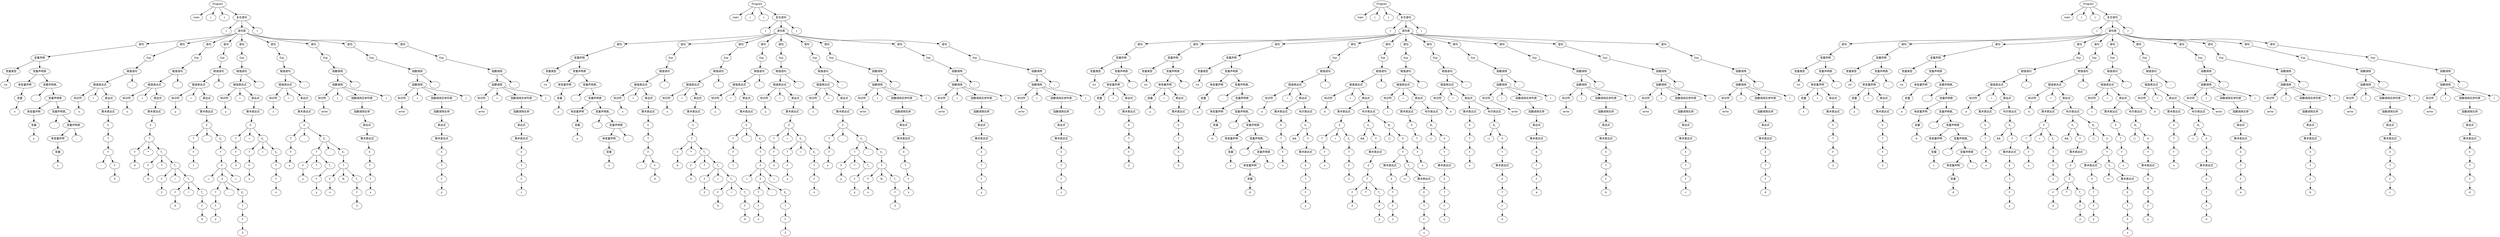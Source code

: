 // D:/study/pythonProject/编译原理/编译器测试用例/test0.2.txt
digraph {
	node [fontname="Microsoft YaHei"]
	1 [label=Program]
	2 [label=main]
	3 [label="("]
	4 [label=")"]
	5 [label="复合语句"]
	6 [label="{"]
	7 [label="语句表"]
	8 [label="语句"]
	9 [label="变量声明"]
	10 [label="变量类型"]
	11 [label=int]
	12 [label="变量声明表"]
	13 [label="单变量声明"]
	14 [label="变量"]
	15 [label=x]
	16 [label="变量声明表_"]
	17 [label=","]
	18 [label="变量声明表"]
	19 [label="单变量声明"]
	20 [label="变量"]
	21 [label=y]
	22 [label="变量声明表_"]
	23 [label=","]
	24 [label="变量声明表"]
	25 [label="单变量声明"]
	26 [label="变量"]
	27 [label=z]
	28 [label=";"]
	29 [label="语句"]
	30 [label=Exp]
	31 [label="赋值语句"]
	32 [label="赋值表达式"]
	33 [label="标识符"]
	34 [label=x]
	35 [label="="]
	36 [label="表达式"]
	37 [label="算术表达式"]
	38 [label=E]
	39 [label=T]
	40 [label=F]
	41 [label="-"]
	42 [label=F]
	43 [label=9]
	44 [label=";"]
	45 [label="语句"]
	46 [label=Exp]
	47 [label="赋值语句"]
	48 [label="赋值表达式"]
	49 [label="标识符"]
	50 [label=x]
	51 [label="="]
	52 [label="表达式"]
	53 [label="算术表达式"]
	54 [label=E]
	55 [label=T]
	56 [label=F]
	57 [label=9]
	58 [label="*"]
	59 [label=T_]
	60 [label=F]
	61 [label=9]
	62 [label="*"]
	63 [label=T_]
	64 [label=F]
	65 [label=2]
	66 [label="/"]
	67 [label=T_]
	68 [label=F]
	69 [label=9]
	70 [label="/"]
	71 [label=T_]
	72 [label=F]
	73 [label=9]
	74 [label=";"]
	75 [label="语句"]
	76 [label=Exp]
	77 [label="赋值语句"]
	78 [label="赋值表达式"]
	79 [label="标识符"]
	80 [label=y]
	81 [label="="]
	82 [label="表达式"]
	83 [label="算术表达式"]
	84 [label=E]
	85 [label=T]
	86 [label=F]
	87 [label=1]
	88 [label="-"]
	89 [label=E_]
	90 [label=T]
	91 [label=F]
	92 [label="("]
	93 [label=E]
	94 [label=T]
	95 [label=F]
	96 [label=2]
	97 [label="-"]
	98 [label=E_]
	99 [label=T]
	100 [label=F]
	101 [label=3]
	102 [label=")"]
	103 [label=";"]
	104 [label="语句"]
	105 [label=Exp]
	106 [label="赋值语句"]
	107 [label="赋值表达式"]
	108 [label="标识符"]
	109 [label=y]
	110 [label="="]
	111 [label="表达式"]
	112 [label="算术表达式"]
	113 [label=E]
	114 [label=T]
	115 [label=F]
	116 [label=3]
	117 [label="+"]
	118 [label=E_]
	119 [label=T]
	120 [label=F]
	121 [label=x]
	122 [label="+"]
	123 [label=E_]
	124 [label=T]
	125 [label=F]
	126 [label=x]
	127 [label=";"]
	128 [label="语句"]
	129 [label=Exp]
	130 [label="赋值语句"]
	131 [label="赋值表达式"]
	132 [label="标识符"]
	133 [label=z]
	134 [label="="]
	135 [label="表达式"]
	136 [label="算术表达式"]
	137 [label=E]
	138 [label=T]
	139 [label=F]
	140 [label=x]
	141 [label="-"]
	142 [label=E_]
	143 [label=T]
	144 [label=F]
	145 [label=y]
	146 [label="*"]
	147 [label=T_]
	148 [label=F]
	149 [label=y]
	150 [label="-"]
	151 [label=E_]
	152 [label=T]
	153 [label=F]
	154 [label=x]
	155 [label="%"]
	156 [label=T_]
	157 [label=F]
	158 [label=3]
	159 [label=";"]
	160 [label="语句"]
	161 [label=Exp]
	162 [label="函数调用"]
	163 [label="函数调用"]
	164 [label="标识符"]
	165 [label=write]
	166 [label="("]
	167 [label="函数调用实参列表"]
	168 [label="函数调用实参"]
	169 [label="表达式"]
	170 [label="算术表达式"]
	171 [label=E]
	172 [label=T]
	173 [label=F]
	174 [label=x]
	175 [label=")"]
	176 [label=";"]
	177 [label="语句"]
	178 [label=Exp]
	179 [label="函数调用"]
	180 [label="函数调用"]
	181 [label="标识符"]
	182 [label=write]
	183 [label="("]
	184 [label="函数调用实参列表"]
	185 [label="函数调用实参"]
	186 [label="表达式"]
	187 [label="算术表达式"]
	188 [label=E]
	189 [label=T]
	190 [label=F]
	191 [label=y]
	192 [label=")"]
	193 [label=";"]
	194 [label="语句"]
	195 [label=Exp]
	196 [label="函数调用"]
	197 [label="函数调用"]
	198 [label="标识符"]
	199 [label=write]
	200 [label="("]
	201 [label="函数调用实参列表"]
	202 [label="函数调用实参"]
	203 [label="表达式"]
	204 [label="算术表达式"]
	205 [label=E]
	206 [label=T]
	207 [label=F]
	208 [label=z]
	209 [label=")"]
	210 [label=";"]
	211 [label="}"]
	212 [label=Program]
	213 [label=main]
	214 [label="("]
	215 [label=")"]
	216 [label="复合语句"]
	217 [label="{"]
	218 [label="语句表"]
	219 [label="语句"]
	220 [label="变量声明"]
	221 [label="变量类型"]
	222 [label=int]
	223 [label="变量声明表"]
	224 [label="单变量声明"]
	225 [label="变量"]
	226 [label=x]
	227 [label="变量声明表_"]
	228 [label=","]
	229 [label="变量声明表"]
	230 [label="单变量声明"]
	231 [label="变量"]
	232 [label=y]
	233 [label="变量声明表_"]
	234 [label=","]
	235 [label="变量声明表"]
	236 [label="单变量声明"]
	237 [label="变量"]
	238 [label=z]
	239 [label=";"]
	240 [label="语句"]
	241 [label=Exp]
	242 [label="赋值语句"]
	243 [label="赋值表达式"]
	244 [label="标识符"]
	245 [label=x]
	246 [label="="]
	247 [label="表达式"]
	248 [label="算术表达式"]
	249 [label=E]
	250 [label=T]
	251 [label=F]
	252 [label="-"]
	253 [label=F]
	254 [label=9]
	255 [label=";"]
	256 [label="语句"]
	257 [label=Exp]
	258 [label="赋值语句"]
	259 [label="赋值表达式"]
	260 [label="标识符"]
	261 [label=x]
	262 [label="="]
	263 [label="表达式"]
	264 [label="算术表达式"]
	265 [label=E]
	266 [label=T]
	267 [label=F]
	268 [label=9]
	269 [label="*"]
	270 [label=T_]
	271 [label=F]
	272 [label=9]
	273 [label="*"]
	274 [label=T_]
	275 [label=F]
	276 [label=2]
	277 [label="/"]
	278 [label=T_]
	279 [label=F]
	280 [label=9]
	281 [label="/"]
	282 [label=T_]
	283 [label=F]
	284 [label=9]
	285 [label=";"]
	286 [label="语句"]
	287 [label=Exp]
	288 [label="赋值语句"]
	289 [label="赋值表达式"]
	290 [label="标识符"]
	291 [label=y]
	292 [label="="]
	293 [label="表达式"]
	294 [label="算术表达式"]
	295 [label=E]
	296 [label=T]
	297 [label=F]
	298 [label=1]
	299 [label="-"]
	300 [label=E_]
	301 [label=T]
	302 [label=F]
	303 [label="("]
	304 [label=E]
	305 [label=T]
	306 [label=F]
	307 [label=2]
	308 [label="-"]
	309 [label=E_]
	310 [label=T]
	311 [label=F]
	312 [label=3]
	313 [label=")"]
	314 [label=";"]
	315 [label="语句"]
	316 [label=Exp]
	317 [label="赋值语句"]
	318 [label="赋值表达式"]
	319 [label="标识符"]
	320 [label=y]
	321 [label="="]
	322 [label="表达式"]
	323 [label="算术表达式"]
	324 [label=E]
	325 [label=T]
	326 [label=F]
	327 [label=3]
	328 [label="+"]
	329 [label=E_]
	330 [label=T]
	331 [label=F]
	332 [label=x]
	333 [label="+"]
	334 [label=E_]
	335 [label=T]
	336 [label=F]
	337 [label=x]
	338 [label=";"]
	339 [label="语句"]
	340 [label=Exp]
	341 [label="赋值语句"]
	342 [label="赋值表达式"]
	343 [label="标识符"]
	344 [label=z]
	345 [label="="]
	346 [label="表达式"]
	347 [label="算术表达式"]
	348 [label=E]
	349 [label=T]
	350 [label=F]
	351 [label=x]
	352 [label="-"]
	353 [label=E_]
	354 [label=T]
	355 [label=F]
	356 [label=y]
	357 [label="*"]
	358 [label=T_]
	359 [label=F]
	360 [label=y]
	361 [label="-"]
	362 [label=E_]
	363 [label=T]
	364 [label=F]
	365 [label=x]
	366 [label="%"]
	367 [label=T_]
	368 [label=F]
	369 [label=3]
	370 [label=";"]
	371 [label="语句"]
	372 [label=Exp]
	373 [label="函数调用"]
	374 [label="函数调用"]
	375 [label="标识符"]
	376 [label=write]
	377 [label="("]
	378 [label="函数调用实参列表"]
	379 [label="函数调用实参"]
	380 [label="表达式"]
	381 [label="算术表达式"]
	382 [label=E]
	383 [label=T]
	384 [label=F]
	385 [label=x]
	386 [label=")"]
	387 [label=";"]
	388 [label="语句"]
	389 [label=Exp]
	390 [label="函数调用"]
	391 [label="函数调用"]
	392 [label="标识符"]
	393 [label=write]
	394 [label="("]
	395 [label="函数调用实参列表"]
	396 [label="函数调用实参"]
	397 [label="表达式"]
	398 [label="算术表达式"]
	399 [label=E]
	400 [label=T]
	401 [label=F]
	402 [label=y]
	403 [label=")"]
	404 [label=";"]
	405 [label="语句"]
	406 [label=Exp]
	407 [label="函数调用"]
	408 [label="函数调用"]
	409 [label="标识符"]
	410 [label=write]
	411 [label="("]
	412 [label="函数调用实参列表"]
	413 [label="函数调用实参"]
	414 [label="表达式"]
	415 [label="算术表达式"]
	416 [label=E]
	417 [label=T]
	418 [label=F]
	419 [label=z]
	420 [label=")"]
	421 [label=";"]
	422 [label="}"]
	423 [label=Program]
	424 [label=main]
	425 [label="("]
	426 [label=")"]
	427 [label="复合语句"]
	428 [label="{"]
	429 [label="语句表"]
	430 [label="语句"]
	431 [label="变量声明"]
	432 [label="变量类型"]
	433 [label=int]
	434 [label="变量声明表"]
	435 [label="单变量声明"]
	436 [label="变量"]
	437 [label=x]
	438 [label="="]
	439 [label="表达式"]
	440 [label="算术表达式"]
	441 [label=E]
	442 [label=T]
	443 [label=F]
	444 [label=2]
	445 [label=";"]
	446 [label="语句"]
	447 [label="变量声明"]
	448 [label="变量类型"]
	449 [label=int]
	450 [label="变量声明表"]
	451 [label="单变量声明"]
	452 [label="变量"]
	453 [label=y]
	454 [label="="]
	455 [label="表达式"]
	456 [label="算术表达式"]
	457 [label=E]
	458 [label=T]
	459 [label=F]
	460 [label=3]
	461 [label=";"]
	462 [label="语句"]
	463 [label="变量声明"]
	464 [label="变量类型"]
	465 [label=int]
	466 [label="变量声明表"]
	467 [label="单变量声明"]
	468 [label="变量"]
	469 [label=a]
	470 [label="变量声明表_"]
	471 [label=","]
	472 [label="变量声明表"]
	473 [label="单变量声明"]
	474 [label="变量"]
	475 [label=b]
	476 [label="变量声明表_"]
	477 [label=","]
	478 [label="变量声明表"]
	479 [label="单变量声明"]
	480 [label="变量"]
	481 [label=c]
	482 [label="变量声明表_"]
	483 [label=","]
	484 [label="变量声明表"]
	485 [label="单变量声明"]
	486 [label="变量"]
	487 [label=d]
	488 [label=";"]
	489 [label="语句"]
	490 [label=Exp]
	491 [label="赋值语句"]
	492 [label="赋值表达式"]
	493 [label="标识符"]
	494 [label=a]
	495 [label="="]
	496 [label="表达式"]
	497 [label="算术表达式"]
	498 [label=E]
	499 [label=T]
	500 [label=F]
	501 [label=x]
	502 [label="布尔表达式"]
	503 [label=X_]
	504 [label="&&"]
	505 [label=Y]
	506 [label="算术表达式"]
	507 [label=E]
	508 [label=T]
	509 [label=F]
	510 [label=y]
	511 [label=";"]
	512 [label="语句"]
	513 [label=Exp]
	514 [label="赋值语句"]
	515 [label="赋值表达式"]
	516 [label="标识符"]
	517 [label=b]
	518 [label="="]
	519 [label="表达式"]
	520 [label="算术表达式"]
	521 [label=E]
	522 [label=T]
	523 [label=F]
	524 [label=x]
	525 [label="+"]
	526 [label=E_]
	527 [label=T]
	528 [label=F]
	529 [label=2]
	530 [label="布尔表达式"]
	531 [label=X_]
	532 [label="&&"]
	533 [label=Y]
	534 [label="算术表达式"]
	535 [label=E]
	536 [label=T]
	537 [label=F]
	538 [label=0]
	539 [label="*"]
	540 [label=T_]
	541 [label=F]
	542 [label=2]
	543 [label=B_]
	544 [label="||"]
	545 [label=X]
	546 [label=Y]
	547 [label="算术表达式"]
	548 [label=E]
	549 [label=T]
	550 [label=F]
	551 [label=2]
	552 [label=Y_]
	553 [label="=="]
	554 [label="算术表达式"]
	555 [label=E]
	556 [label=T]
	557 [label=F]
	558 [label=s]
	559 [label=";"]
	560 [label="语句"]
	561 [label=Exp]
	562 [label="赋值语句"]
	563 [label="赋值表达式"]
	564 [label="标识符"]
	565 [label=c]
	566 [label="="]
	567 [label="表达式"]
	568 [label="算术表达式"]
	569 [label=E]
	570 [label=T]
	571 [label=F]
	572 [label=x]
	573 [label="布尔表达式"]
	574 [label=B_]
	575 [label="||"]
	576 [label=X]
	577 [label=Y]
	578 [label="算术表达式"]
	579 [label=E]
	580 [label=T]
	581 [label=F]
	582 [label=y]
	583 [label=";"]
	584 [label="语句"]
	585 [label=Exp]
	586 [label="赋值语句"]
	587 [label="赋值表达式"]
	588 [label="标识符"]
	589 [label=d]
	590 [label="="]
	591 [label="表达式"]
	592 [label="算术表达式"]
	593 [label=E]
	594 [label=T]
	595 [label=F]
	596 [label=x]
	597 [label="布尔表达式"]
	598 [label=B_]
	599 [label="||"]
	600 [label=X]
	601 [label=Y]
	602 [label="算术表达式"]
	603 [label=E]
	604 [label=T]
	605 [label=F]
	606 [label=0]
	607 [label=";"]
	608 [label="语句"]
	609 [label=Exp]
	610 [label="函数调用"]
	611 [label="函数调用"]
	612 [label="标识符"]
	613 [label=write]
	614 [label="("]
	615 [label="函数调用实参列表"]
	616 [label="函数调用实参"]
	617 [label="表达式"]
	618 [label="算术表达式"]
	619 [label=E]
	620 [label=T]
	621 [label=F]
	622 [label=a]
	623 [label=")"]
	624 [label=";"]
	625 [label="语句"]
	626 [label=Exp]
	627 [label="函数调用"]
	628 [label="函数调用"]
	629 [label="标识符"]
	630 [label=write]
	631 [label="("]
	632 [label="函数调用实参列表"]
	633 [label="函数调用实参"]
	634 [label="表达式"]
	635 [label="算术表达式"]
	636 [label=E]
	637 [label=T]
	638 [label=F]
	639 [label=b]
	640 [label=")"]
	641 [label=";"]
	642 [label="语句"]
	643 [label=Exp]
	644 [label="函数调用"]
	645 [label="函数调用"]
	646 [label="标识符"]
	647 [label=write]
	648 [label="("]
	649 [label="函数调用实参列表"]
	650 [label="函数调用实参"]
	651 [label="表达式"]
	652 [label="算术表达式"]
	653 [label=E]
	654 [label=T]
	655 [label=F]
	656 [label=c]
	657 [label=")"]
	658 [label=";"]
	659 [label="语句"]
	660 [label=Exp]
	661 [label="函数调用"]
	662 [label="函数调用"]
	663 [label="标识符"]
	664 [label=write]
	665 [label="("]
	666 [label="函数调用实参列表"]
	667 [label="函数调用实参"]
	668 [label="表达式"]
	669 [label="算术表达式"]
	670 [label=E]
	671 [label=T]
	672 [label=F]
	673 [label=d]
	674 [label=")"]
	675 [label=";"]
	676 [label="}"]
	677 [label=Program]
	678 [label=main]
	679 [label="("]
	680 [label=")"]
	681 [label="复合语句"]
	682 [label="{"]
	683 [label="语句表"]
	684 [label="语句"]
	685 [label="变量声明"]
	686 [label="变量类型"]
	687 [label=int]
	688 [label="变量声明表"]
	689 [label="单变量声明"]
	690 [label="变量"]
	691 [label=x]
	692 [label="="]
	693 [label="表达式"]
	694 [label="算术表达式"]
	695 [label=E]
	696 [label=T]
	697 [label=F]
	698 [label=2]
	699 [label=";"]
	700 [label="语句"]
	701 [label="变量声明"]
	702 [label="变量类型"]
	703 [label=int]
	704 [label="变量声明表"]
	705 [label="单变量声明"]
	706 [label="变量"]
	707 [label=y]
	708 [label="="]
	709 [label="表达式"]
	710 [label="算术表达式"]
	711 [label=E]
	712 [label=T]
	713 [label=F]
	714 [label=3]
	715 [label=";"]
	716 [label="语句"]
	717 [label="变量声明"]
	718 [label="变量类型"]
	719 [label=int]
	720 [label="变量声明表"]
	721 [label="单变量声明"]
	722 [label="变量"]
	723 [label=a]
	724 [label="变量声明表_"]
	725 [label=","]
	726 [label="变量声明表"]
	727 [label="单变量声明"]
	728 [label="变量"]
	729 [label=b]
	730 [label="变量声明表_"]
	731 [label=","]
	732 [label="变量声明表"]
	733 [label="单变量声明"]
	734 [label="变量"]
	735 [label=c]
	736 [label="变量声明表_"]
	737 [label=","]
	738 [label="变量声明表"]
	739 [label="单变量声明"]
	740 [label="变量"]
	741 [label=d]
	742 [label=";"]
	743 [label="语句"]
	744 [label=Exp]
	745 [label="赋值语句"]
	746 [label="赋值表达式"]
	747 [label="标识符"]
	748 [label=a]
	749 [label="="]
	750 [label="表达式"]
	751 [label="算术表达式"]
	752 [label=E]
	753 [label=T]
	754 [label=F]
	755 [label=x]
	756 [label="布尔表达式"]
	757 [label=X_]
	758 [label="&&"]
	759 [label=Y]
	760 [label="算术表达式"]
	761 [label=E]
	762 [label=T]
	763 [label=F]
	764 [label=y]
	765 [label=";"]
	766 [label="语句"]
	767 [label=Exp]
	768 [label="赋值语句"]
	769 [label="赋值表达式"]
	770 [label="标识符"]
	771 [label=b]
	772 [label="="]
	773 [label="表达式"]
	774 [label="算术表达式"]
	775 [label=E]
	776 [label=T]
	777 [label=F]
	778 [label=x]
	779 [label="+"]
	780 [label=E_]
	781 [label=T]
	782 [label=F]
	783 [label=2]
	784 [label="布尔表达式"]
	785 [label=X_]
	786 [label="&&"]
	787 [label=Y]
	788 [label="算术表达式"]
	789 [label=E]
	790 [label=T]
	791 [label=F]
	792 [label=0]
	793 [label="*"]
	794 [label=T_]
	795 [label=F]
	796 [label=2]
	797 [label=B_]
	798 [label="||"]
	799 [label=X]
	800 [label=Y]
	801 [label="算术表达式"]
	802 [label=E]
	803 [label=T]
	804 [label=F]
	805 [label=2]
	806 [label=Y_]
	807 [label="=="]
	808 [label="算术表达式"]
	809 [label=E]
	810 [label=T]
	811 [label=F]
	812 [label=s]
	813 [label=";"]
	814 [label="语句"]
	815 [label=Exp]
	816 [label="赋值语句"]
	817 [label="赋值表达式"]
	818 [label="标识符"]
	819 [label=c]
	820 [label="="]
	821 [label="表达式"]
	822 [label="算术表达式"]
	823 [label=E]
	824 [label=T]
	825 [label=F]
	826 [label=x]
	827 [label="布尔表达式"]
	828 [label=B_]
	829 [label="||"]
	830 [label=X]
	831 [label=Y]
	832 [label="算术表达式"]
	833 [label=E]
	834 [label=T]
	835 [label=F]
	836 [label=y]
	837 [label=";"]
	838 [label="语句"]
	839 [label=Exp]
	840 [label="赋值语句"]
	841 [label="赋值表达式"]
	842 [label="标识符"]
	843 [label=d]
	844 [label="="]
	845 [label="表达式"]
	846 [label="算术表达式"]
	847 [label=E]
	848 [label=T]
	849 [label=F]
	850 [label=x]
	851 [label="布尔表达式"]
	852 [label=B_]
	853 [label="||"]
	854 [label=X]
	855 [label=Y]
	856 [label="算术表达式"]
	857 [label=E]
	858 [label=T]
	859 [label=F]
	860 [label=0]
	861 [label=";"]
	862 [label="语句"]
	863 [label=Exp]
	864 [label="函数调用"]
	865 [label="函数调用"]
	866 [label="标识符"]
	867 [label=write]
	868 [label="("]
	869 [label="函数调用实参列表"]
	870 [label="函数调用实参"]
	871 [label="表达式"]
	872 [label="算术表达式"]
	873 [label=E]
	874 [label=T]
	875 [label=F]
	876 [label=a]
	877 [label=")"]
	878 [label=";"]
	879 [label="语句"]
	880 [label=Exp]
	881 [label="函数调用"]
	882 [label="函数调用"]
	883 [label="标识符"]
	884 [label=write]
	885 [label="("]
	886 [label="函数调用实参列表"]
	887 [label="函数调用实参"]
	888 [label="表达式"]
	889 [label="算术表达式"]
	890 [label=E]
	891 [label=T]
	892 [label=F]
	893 [label=b]
	894 [label=")"]
	895 [label=";"]
	896 [label="语句"]
	897 [label=Exp]
	898 [label="函数调用"]
	899 [label="函数调用"]
	900 [label="标识符"]
	901 [label=write]
	902 [label="("]
	903 [label="函数调用实参列表"]
	904 [label="函数调用实参"]
	905 [label="表达式"]
	906 [label="算术表达式"]
	907 [label=E]
	908 [label=T]
	909 [label=F]
	910 [label=c]
	911 [label=")"]
	912 [label=";"]
	913 [label="语句"]
	914 [label=Exp]
	915 [label="函数调用"]
	916 [label="函数调用"]
	917 [label="标识符"]
	918 [label=write]
	919 [label="("]
	920 [label="函数调用实参列表"]
	921 [label="函数调用实参"]
	922 [label="表达式"]
	923 [label="算术表达式"]
	924 [label=E]
	925 [label=T]
	926 [label=F]
	927 [label=d]
	928 [label=")"]
	929 [label=";"]
	930 [label="}"]
	1 -> 2
	1 -> 3
	1 -> 4
	1 -> 5
	5 -> 6
	5 -> 7
	7 -> 8
	8 -> 9
	9 -> 10
	10 -> 11
	9 -> 12
	12 -> 13
	13 -> 14
	14 -> 15
	12 -> 16
	16 -> 17
	16 -> 18
	18 -> 19
	19 -> 20
	20 -> 21
	18 -> 22
	22 -> 23
	22 -> 24
	24 -> 25
	25 -> 26
	26 -> 27
	24 -> 28
	7 -> 29
	29 -> 30
	30 -> 31
	31 -> 32
	32 -> 33
	33 -> 34
	32 -> 35
	32 -> 36
	36 -> 37
	37 -> 38
	38 -> 39
	39 -> 40
	40 -> 41
	40 -> 42
	42 -> 43
	31 -> 44
	7 -> 45
	45 -> 46
	46 -> 47
	47 -> 48
	48 -> 49
	49 -> 50
	48 -> 51
	48 -> 52
	52 -> 53
	53 -> 54
	54 -> 55
	55 -> 56
	56 -> 57
	55 -> 58
	55 -> 59
	59 -> 60
	60 -> 61
	59 -> 62
	59 -> 63
	63 -> 64
	64 -> 65
	63 -> 66
	63 -> 67
	67 -> 68
	68 -> 69
	67 -> 70
	67 -> 71
	71 -> 72
	72 -> 73
	47 -> 74
	7 -> 75
	75 -> 76
	76 -> 77
	77 -> 78
	78 -> 79
	79 -> 80
	78 -> 81
	78 -> 82
	82 -> 83
	83 -> 84
	84 -> 85
	85 -> 86
	86 -> 87
	84 -> 88
	84 -> 89
	89 -> 90
	90 -> 91
	91 -> 92
	91 -> 93
	93 -> 94
	94 -> 95
	95 -> 96
	93 -> 97
	93 -> 98
	98 -> 99
	99 -> 100
	100 -> 101
	91 -> 102
	77 -> 103
	7 -> 104
	104 -> 105
	105 -> 106
	106 -> 107
	107 -> 108
	108 -> 109
	107 -> 110
	107 -> 111
	111 -> 112
	112 -> 113
	113 -> 114
	114 -> 115
	115 -> 116
	113 -> 117
	113 -> 118
	118 -> 119
	119 -> 120
	120 -> 121
	118 -> 122
	118 -> 123
	123 -> 124
	124 -> 125
	125 -> 126
	106 -> 127
	7 -> 128
	128 -> 129
	129 -> 130
	130 -> 131
	131 -> 132
	132 -> 133
	131 -> 134
	131 -> 135
	135 -> 136
	136 -> 137
	137 -> 138
	138 -> 139
	139 -> 140
	137 -> 141
	137 -> 142
	142 -> 143
	143 -> 144
	144 -> 145
	143 -> 146
	143 -> 147
	147 -> 148
	148 -> 149
	142 -> 150
	142 -> 151
	151 -> 152
	152 -> 153
	153 -> 154
	152 -> 155
	152 -> 156
	156 -> 157
	157 -> 158
	130 -> 159
	7 -> 160
	160 -> 161
	161 -> 162
	162 -> 163
	163 -> 164
	164 -> 165
	163 -> 166
	163 -> 167
	167 -> 168
	168 -> 169
	169 -> 170
	170 -> 171
	171 -> 172
	172 -> 173
	173 -> 174
	163 -> 175
	162 -> 176
	7 -> 177
	177 -> 178
	178 -> 179
	179 -> 180
	180 -> 181
	181 -> 182
	180 -> 183
	180 -> 184
	184 -> 185
	185 -> 186
	186 -> 187
	187 -> 188
	188 -> 189
	189 -> 190
	190 -> 191
	180 -> 192
	179 -> 193
	7 -> 194
	194 -> 195
	195 -> 196
	196 -> 197
	197 -> 198
	198 -> 199
	197 -> 200
	197 -> 201
	201 -> 202
	202 -> 203
	203 -> 204
	204 -> 205
	205 -> 206
	206 -> 207
	207 -> 208
	197 -> 209
	196 -> 210
	5 -> 211
	212 -> 213
	212 -> 214
	212 -> 215
	212 -> 216
	216 -> 217
	216 -> 218
	218 -> 219
	219 -> 220
	220 -> 221
	221 -> 222
	220 -> 223
	223 -> 224
	224 -> 225
	225 -> 226
	223 -> 227
	227 -> 228
	227 -> 229
	229 -> 230
	230 -> 231
	231 -> 232
	229 -> 233
	233 -> 234
	233 -> 235
	235 -> 236
	236 -> 237
	237 -> 238
	235 -> 239
	218 -> 240
	240 -> 241
	241 -> 242
	242 -> 243
	243 -> 244
	244 -> 245
	243 -> 246
	243 -> 247
	247 -> 248
	248 -> 249
	249 -> 250
	250 -> 251
	251 -> 252
	251 -> 253
	253 -> 254
	242 -> 255
	218 -> 256
	256 -> 257
	257 -> 258
	258 -> 259
	259 -> 260
	260 -> 261
	259 -> 262
	259 -> 263
	263 -> 264
	264 -> 265
	265 -> 266
	266 -> 267
	267 -> 268
	266 -> 269
	266 -> 270
	270 -> 271
	271 -> 272
	270 -> 273
	270 -> 274
	274 -> 275
	275 -> 276
	274 -> 277
	274 -> 278
	278 -> 279
	279 -> 280
	278 -> 281
	278 -> 282
	282 -> 283
	283 -> 284
	258 -> 285
	218 -> 286
	286 -> 287
	287 -> 288
	288 -> 289
	289 -> 290
	290 -> 291
	289 -> 292
	289 -> 293
	293 -> 294
	294 -> 295
	295 -> 296
	296 -> 297
	297 -> 298
	295 -> 299
	295 -> 300
	300 -> 301
	301 -> 302
	302 -> 303
	302 -> 304
	304 -> 305
	305 -> 306
	306 -> 307
	304 -> 308
	304 -> 309
	309 -> 310
	310 -> 311
	311 -> 312
	302 -> 313
	288 -> 314
	218 -> 315
	315 -> 316
	316 -> 317
	317 -> 318
	318 -> 319
	319 -> 320
	318 -> 321
	318 -> 322
	322 -> 323
	323 -> 324
	324 -> 325
	325 -> 326
	326 -> 327
	324 -> 328
	324 -> 329
	329 -> 330
	330 -> 331
	331 -> 332
	329 -> 333
	329 -> 334
	334 -> 335
	335 -> 336
	336 -> 337
	317 -> 338
	218 -> 339
	339 -> 340
	340 -> 341
	341 -> 342
	342 -> 343
	343 -> 344
	342 -> 345
	342 -> 346
	346 -> 347
	347 -> 348
	348 -> 349
	349 -> 350
	350 -> 351
	348 -> 352
	348 -> 353
	353 -> 354
	354 -> 355
	355 -> 356
	354 -> 357
	354 -> 358
	358 -> 359
	359 -> 360
	353 -> 361
	353 -> 362
	362 -> 363
	363 -> 364
	364 -> 365
	363 -> 366
	363 -> 367
	367 -> 368
	368 -> 369
	341 -> 370
	218 -> 371
	371 -> 372
	372 -> 373
	373 -> 374
	374 -> 375
	375 -> 376
	374 -> 377
	374 -> 378
	378 -> 379
	379 -> 380
	380 -> 381
	381 -> 382
	382 -> 383
	383 -> 384
	384 -> 385
	374 -> 386
	373 -> 387
	218 -> 388
	388 -> 389
	389 -> 390
	390 -> 391
	391 -> 392
	392 -> 393
	391 -> 394
	391 -> 395
	395 -> 396
	396 -> 397
	397 -> 398
	398 -> 399
	399 -> 400
	400 -> 401
	401 -> 402
	391 -> 403
	390 -> 404
	218 -> 405
	405 -> 406
	406 -> 407
	407 -> 408
	408 -> 409
	409 -> 410
	408 -> 411
	408 -> 412
	412 -> 413
	413 -> 414
	414 -> 415
	415 -> 416
	416 -> 417
	417 -> 418
	418 -> 419
	408 -> 420
	407 -> 421
	216 -> 422
	423 -> 424
	423 -> 425
	423 -> 426
	423 -> 427
	427 -> 428
	427 -> 429
	429 -> 430
	430 -> 431
	431 -> 432
	432 -> 433
	431 -> 434
	434 -> 435
	435 -> 436
	436 -> 437
	435 -> 438
	435 -> 439
	439 -> 440
	440 -> 441
	441 -> 442
	442 -> 443
	443 -> 444
	434 -> 445
	429 -> 446
	446 -> 447
	447 -> 448
	448 -> 449
	447 -> 450
	450 -> 451
	451 -> 452
	452 -> 453
	451 -> 454
	451 -> 455
	455 -> 456
	456 -> 457
	457 -> 458
	458 -> 459
	459 -> 460
	450 -> 461
	429 -> 462
	462 -> 463
	463 -> 464
	464 -> 465
	463 -> 466
	466 -> 467
	467 -> 468
	468 -> 469
	466 -> 470
	470 -> 471
	470 -> 472
	472 -> 473
	473 -> 474
	474 -> 475
	472 -> 476
	476 -> 477
	476 -> 478
	478 -> 479
	479 -> 480
	480 -> 481
	478 -> 482
	482 -> 483
	482 -> 484
	484 -> 485
	485 -> 486
	486 -> 487
	484 -> 488
	429 -> 489
	489 -> 490
	490 -> 491
	491 -> 492
	492 -> 493
	493 -> 494
	492 -> 495
	492 -> 496
	496 -> 497
	497 -> 498
	498 -> 499
	499 -> 500
	500 -> 501
	496 -> 502
	502 -> 503
	503 -> 504
	503 -> 505
	505 -> 506
	506 -> 507
	507 -> 508
	508 -> 509
	509 -> 510
	491 -> 511
	429 -> 512
	512 -> 513
	513 -> 514
	514 -> 515
	515 -> 516
	516 -> 517
	515 -> 518
	515 -> 519
	519 -> 520
	520 -> 521
	521 -> 522
	522 -> 523
	523 -> 524
	521 -> 525
	521 -> 526
	526 -> 527
	527 -> 528
	528 -> 529
	519 -> 530
	530 -> 531
	531 -> 532
	531 -> 533
	533 -> 534
	534 -> 535
	535 -> 536
	536 -> 537
	537 -> 538
	536 -> 539
	536 -> 540
	540 -> 541
	541 -> 542
	530 -> 543
	543 -> 544
	543 -> 545
	545 -> 546
	546 -> 547
	547 -> 548
	548 -> 549
	549 -> 550
	550 -> 551
	546 -> 552
	552 -> 553
	552 -> 554
	554 -> 555
	555 -> 556
	556 -> 557
	557 -> 558
	514 -> 559
	429 -> 560
	560 -> 561
	561 -> 562
	562 -> 563
	563 -> 564
	564 -> 565
	563 -> 566
	563 -> 567
	567 -> 568
	568 -> 569
	569 -> 570
	570 -> 571
	571 -> 572
	567 -> 573
	573 -> 574
	574 -> 575
	574 -> 576
	576 -> 577
	577 -> 578
	578 -> 579
	579 -> 580
	580 -> 581
	581 -> 582
	562 -> 583
	429 -> 584
	584 -> 585
	585 -> 586
	586 -> 587
	587 -> 588
	588 -> 589
	587 -> 590
	587 -> 591
	591 -> 592
	592 -> 593
	593 -> 594
	594 -> 595
	595 -> 596
	591 -> 597
	597 -> 598
	598 -> 599
	598 -> 600
	600 -> 601
	601 -> 602
	602 -> 603
	603 -> 604
	604 -> 605
	605 -> 606
	586 -> 607
	429 -> 608
	608 -> 609
	609 -> 610
	610 -> 611
	611 -> 612
	612 -> 613
	611 -> 614
	611 -> 615
	615 -> 616
	616 -> 617
	617 -> 618
	618 -> 619
	619 -> 620
	620 -> 621
	621 -> 622
	611 -> 623
	610 -> 624
	429 -> 625
	625 -> 626
	626 -> 627
	627 -> 628
	628 -> 629
	629 -> 630
	628 -> 631
	628 -> 632
	632 -> 633
	633 -> 634
	634 -> 635
	635 -> 636
	636 -> 637
	637 -> 638
	638 -> 639
	628 -> 640
	627 -> 641
	429 -> 642
	642 -> 643
	643 -> 644
	644 -> 645
	645 -> 646
	646 -> 647
	645 -> 648
	645 -> 649
	649 -> 650
	650 -> 651
	651 -> 652
	652 -> 653
	653 -> 654
	654 -> 655
	655 -> 656
	645 -> 657
	644 -> 658
	429 -> 659
	659 -> 660
	660 -> 661
	661 -> 662
	662 -> 663
	663 -> 664
	662 -> 665
	662 -> 666
	666 -> 667
	667 -> 668
	668 -> 669
	669 -> 670
	670 -> 671
	671 -> 672
	672 -> 673
	662 -> 674
	661 -> 675
	427 -> 676
	677 -> 678
	677 -> 679
	677 -> 680
	677 -> 681
	681 -> 682
	681 -> 683
	683 -> 684
	684 -> 685
	685 -> 686
	686 -> 687
	685 -> 688
	688 -> 689
	689 -> 690
	690 -> 691
	689 -> 692
	689 -> 693
	693 -> 694
	694 -> 695
	695 -> 696
	696 -> 697
	697 -> 698
	688 -> 699
	683 -> 700
	700 -> 701
	701 -> 702
	702 -> 703
	701 -> 704
	704 -> 705
	705 -> 706
	706 -> 707
	705 -> 708
	705 -> 709
	709 -> 710
	710 -> 711
	711 -> 712
	712 -> 713
	713 -> 714
	704 -> 715
	683 -> 716
	716 -> 717
	717 -> 718
	718 -> 719
	717 -> 720
	720 -> 721
	721 -> 722
	722 -> 723
	720 -> 724
	724 -> 725
	724 -> 726
	726 -> 727
	727 -> 728
	728 -> 729
	726 -> 730
	730 -> 731
	730 -> 732
	732 -> 733
	733 -> 734
	734 -> 735
	732 -> 736
	736 -> 737
	736 -> 738
	738 -> 739
	739 -> 740
	740 -> 741
	738 -> 742
	683 -> 743
	743 -> 744
	744 -> 745
	745 -> 746
	746 -> 747
	747 -> 748
	746 -> 749
	746 -> 750
	750 -> 751
	751 -> 752
	752 -> 753
	753 -> 754
	754 -> 755
	750 -> 756
	756 -> 757
	757 -> 758
	757 -> 759
	759 -> 760
	760 -> 761
	761 -> 762
	762 -> 763
	763 -> 764
	745 -> 765
	683 -> 766
	766 -> 767
	767 -> 768
	768 -> 769
	769 -> 770
	770 -> 771
	769 -> 772
	769 -> 773
	773 -> 774
	774 -> 775
	775 -> 776
	776 -> 777
	777 -> 778
	775 -> 779
	775 -> 780
	780 -> 781
	781 -> 782
	782 -> 783
	773 -> 784
	784 -> 785
	785 -> 786
	785 -> 787
	787 -> 788
	788 -> 789
	789 -> 790
	790 -> 791
	791 -> 792
	790 -> 793
	790 -> 794
	794 -> 795
	795 -> 796
	784 -> 797
	797 -> 798
	797 -> 799
	799 -> 800
	800 -> 801
	801 -> 802
	802 -> 803
	803 -> 804
	804 -> 805
	800 -> 806
	806 -> 807
	806 -> 808
	808 -> 809
	809 -> 810
	810 -> 811
	811 -> 812
	768 -> 813
	683 -> 814
	814 -> 815
	815 -> 816
	816 -> 817
	817 -> 818
	818 -> 819
	817 -> 820
	817 -> 821
	821 -> 822
	822 -> 823
	823 -> 824
	824 -> 825
	825 -> 826
	821 -> 827
	827 -> 828
	828 -> 829
	828 -> 830
	830 -> 831
	831 -> 832
	832 -> 833
	833 -> 834
	834 -> 835
	835 -> 836
	816 -> 837
	683 -> 838
	838 -> 839
	839 -> 840
	840 -> 841
	841 -> 842
	842 -> 843
	841 -> 844
	841 -> 845
	845 -> 846
	846 -> 847
	847 -> 848
	848 -> 849
	849 -> 850
	845 -> 851
	851 -> 852
	852 -> 853
	852 -> 854
	854 -> 855
	855 -> 856
	856 -> 857
	857 -> 858
	858 -> 859
	859 -> 860
	840 -> 861
	683 -> 862
	862 -> 863
	863 -> 864
	864 -> 865
	865 -> 866
	866 -> 867
	865 -> 868
	865 -> 869
	869 -> 870
	870 -> 871
	871 -> 872
	872 -> 873
	873 -> 874
	874 -> 875
	875 -> 876
	865 -> 877
	864 -> 878
	683 -> 879
	879 -> 880
	880 -> 881
	881 -> 882
	882 -> 883
	883 -> 884
	882 -> 885
	882 -> 886
	886 -> 887
	887 -> 888
	888 -> 889
	889 -> 890
	890 -> 891
	891 -> 892
	892 -> 893
	882 -> 894
	881 -> 895
	683 -> 896
	896 -> 897
	897 -> 898
	898 -> 899
	899 -> 900
	900 -> 901
	899 -> 902
	899 -> 903
	903 -> 904
	904 -> 905
	905 -> 906
	906 -> 907
	907 -> 908
	908 -> 909
	909 -> 910
	899 -> 911
	898 -> 912
	683 -> 913
	913 -> 914
	914 -> 915
	915 -> 916
	916 -> 917
	917 -> 918
	916 -> 919
	916 -> 920
	920 -> 921
	921 -> 922
	922 -> 923
	923 -> 924
	924 -> 925
	925 -> 926
	926 -> 927
	916 -> 928
	915 -> 929
	681 -> 930
}
